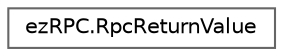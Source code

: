 digraph "Graphical Class Hierarchy"
{
 // LATEX_PDF_SIZE
  bgcolor="transparent";
  edge [fontname=Helvetica,fontsize=10,labelfontname=Helvetica,labelfontsize=10];
  node [fontname=Helvetica,fontsize=10,shape=box,height=0.2,width=0.4];
  rankdir="LR";
  Node0 [id="Node000000",label="ezRPC.RpcReturnValue",height=0.2,width=0.4,color="grey40", fillcolor="white", style="filled",URL="$structez_r_p_c_1_1_rpc_return_value.html",tooltip=" "];
}
